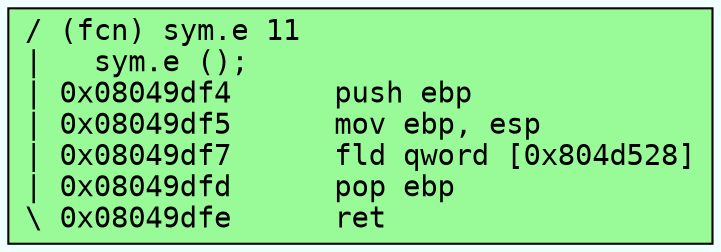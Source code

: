 digraph code {
	graph [bgcolor=azure fontsize=8 fontname="Courier" splines="ortho"];
	node [fillcolor=gray style=filled shape=box];
	edge [arrowhead="normal"];
	"0x08049df4" [URL="sym.e/0x08049df4", fillcolor="palegreen",color="black", fontname="Courier",label="/ (fcn) sym.e 11\l|   sym.e ();\l| 0x08049df4      push ebp\l| 0x08049df5      mov ebp, esp\l| 0x08049df7      fld qword [0x804d528]\l| 0x08049dfd      pop ebp\l\\ 0x08049dfe      ret\l"]
}
